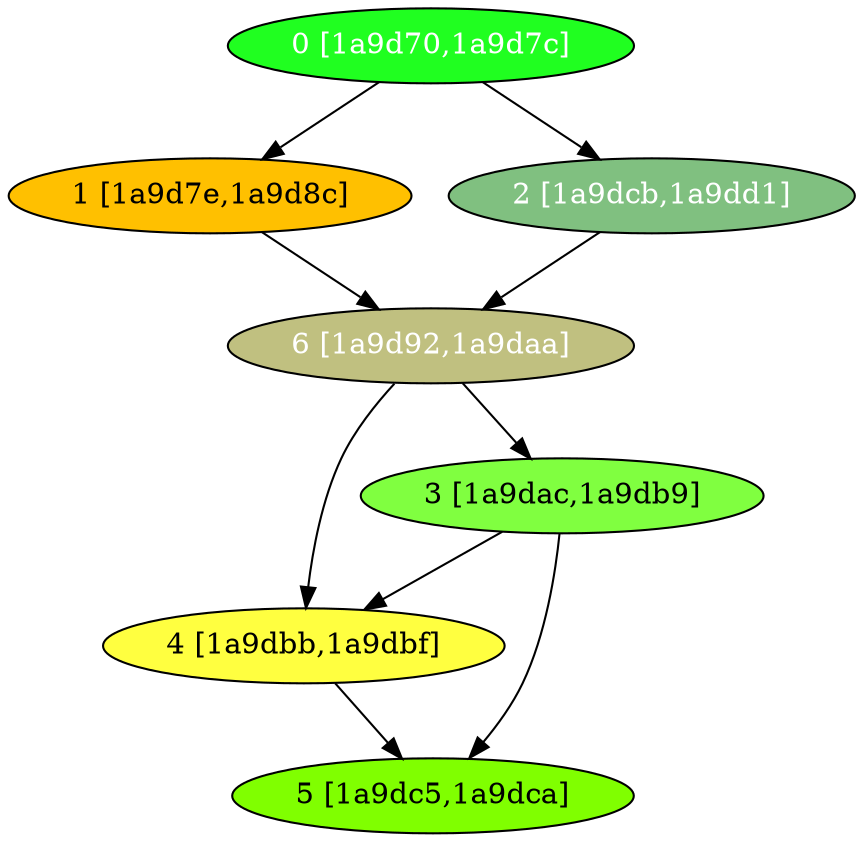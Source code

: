 diGraph libnss3{
	libnss3_0  [style=filled fillcolor="#20FF20" fontcolor="#ffffff" shape=oval label="0 [1a9d70,1a9d7c]"]
	libnss3_1  [style=filled fillcolor="#FFC000" fontcolor="#000000" shape=oval label="1 [1a9d7e,1a9d8c]"]
	libnss3_2  [style=filled fillcolor="#80C080" fontcolor="#ffffff" shape=oval label="2 [1a9dcb,1a9dd1]"]
	libnss3_3  [style=filled fillcolor="#80FF40" fontcolor="#000000" shape=oval label="3 [1a9dac,1a9db9]"]
	libnss3_4  [style=filled fillcolor="#FFFF40" fontcolor="#000000" shape=oval label="4 [1a9dbb,1a9dbf]"]
	libnss3_5  [style=filled fillcolor="#80FF00" fontcolor="#000000" shape=oval label="5 [1a9dc5,1a9dca]"]
	libnss3_6  [style=filled fillcolor="#C0C080" fontcolor="#ffffff" shape=oval label="6 [1a9d92,1a9daa]"]

	libnss3_0 -> libnss3_1
	libnss3_0 -> libnss3_2
	libnss3_1 -> libnss3_6
	libnss3_2 -> libnss3_6
	libnss3_3 -> libnss3_4
	libnss3_3 -> libnss3_5
	libnss3_4 -> libnss3_5
	libnss3_6 -> libnss3_3
	libnss3_6 -> libnss3_4
}